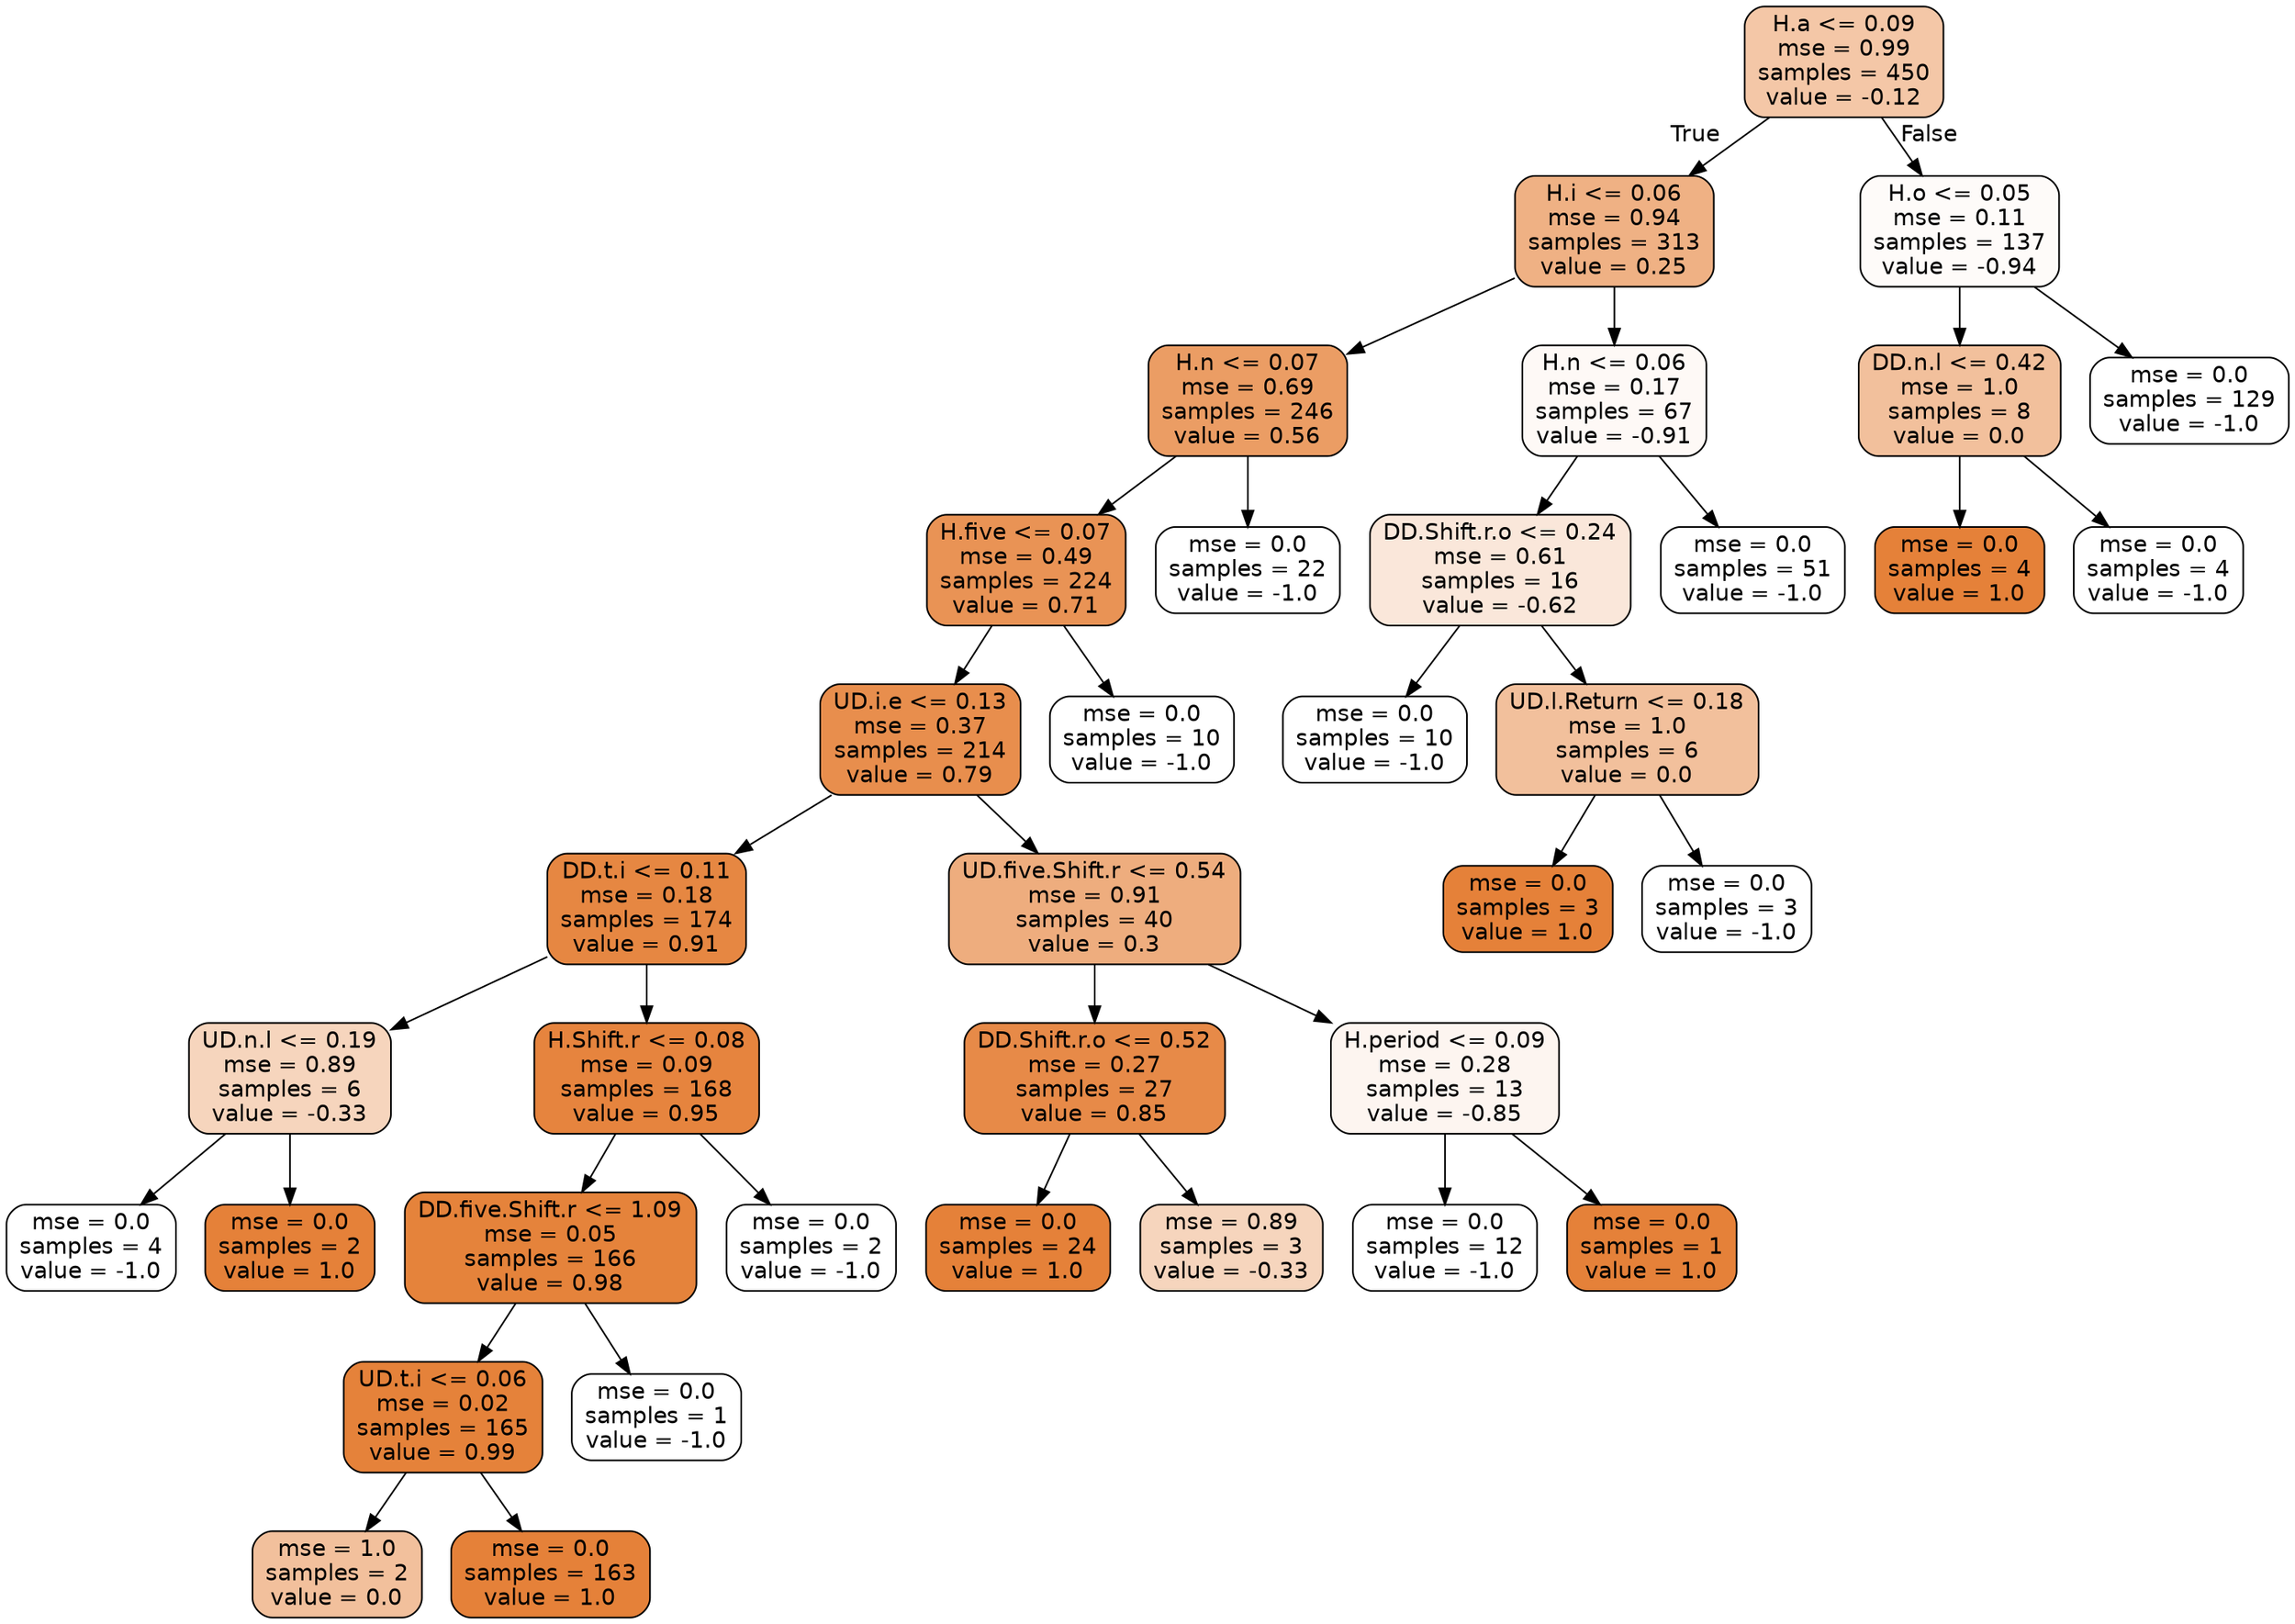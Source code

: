 digraph Tree {
node [shape=box, style="filled, rounded", color="black", fontname=helvetica] ;
edge [fontname=helvetica] ;
0 [label="H.a <= 0.09\nmse = 0.99\nsamples = 450\nvalue = -0.12", fillcolor="#f4c7a7"] ;
1 [label="H.i <= 0.06\nmse = 0.94\nsamples = 313\nvalue = 0.25", fillcolor="#efb184"] ;
0 -> 1 [labeldistance=2.5, labelangle=45, headlabel="True"] ;
2 [label="H.n <= 0.07\nmse = 0.69\nsamples = 246\nvalue = 0.56", fillcolor="#eb9d64"] ;
1 -> 2 ;
3 [label="H.five <= 0.07\nmse = 0.49\nsamples = 224\nvalue = 0.71", fillcolor="#e99355"] ;
2 -> 3 ;
4 [label="UD.i.e <= 0.13\nmse = 0.37\nsamples = 214\nvalue = 0.79", fillcolor="#e88e4d"] ;
3 -> 4 ;
5 [label="DD.t.i <= 0.11\nmse = 0.18\nsamples = 174\nvalue = 0.91", fillcolor="#e68742"] ;
4 -> 5 ;
6 [label="UD.n.l <= 0.19\nmse = 0.89\nsamples = 6\nvalue = -0.33", fillcolor="#f6d5bd"] ;
5 -> 6 ;
7 [label="mse = 0.0\nsamples = 4\nvalue = -1.0", fillcolor="#ffffff"] ;
6 -> 7 ;
8 [label="mse = 0.0\nsamples = 2\nvalue = 1.0", fillcolor="#e58139"] ;
6 -> 8 ;
9 [label="H.Shift.r <= 0.08\nmse = 0.09\nsamples = 168\nvalue = 0.95", fillcolor="#e6843e"] ;
5 -> 9 ;
10 [label="DD.five.Shift.r <= 1.09\nmse = 0.05\nsamples = 166\nvalue = 0.98", fillcolor="#e5833b"] ;
9 -> 10 ;
11 [label="UD.t.i <= 0.06\nmse = 0.02\nsamples = 165\nvalue = 0.99", fillcolor="#e5823a"] ;
10 -> 11 ;
12 [label="mse = 1.0\nsamples = 2\nvalue = 0.0", fillcolor="#f2c09c"] ;
11 -> 12 ;
13 [label="mse = 0.0\nsamples = 163\nvalue = 1.0", fillcolor="#e58139"] ;
11 -> 13 ;
14 [label="mse = 0.0\nsamples = 1\nvalue = -1.0", fillcolor="#ffffff"] ;
10 -> 14 ;
15 [label="mse = 0.0\nsamples = 2\nvalue = -1.0", fillcolor="#ffffff"] ;
9 -> 15 ;
16 [label="UD.five.Shift.r <= 0.54\nmse = 0.91\nsamples = 40\nvalue = 0.3", fillcolor="#eead7e"] ;
4 -> 16 ;
17 [label="DD.Shift.r.o <= 0.52\nmse = 0.27\nsamples = 27\nvalue = 0.85", fillcolor="#e78a48"] ;
16 -> 17 ;
18 [label="mse = 0.0\nsamples = 24\nvalue = 1.0", fillcolor="#e58139"] ;
17 -> 18 ;
19 [label="mse = 0.89\nsamples = 3\nvalue = -0.33", fillcolor="#f6d5bd"] ;
17 -> 19 ;
20 [label="H.period <= 0.09\nmse = 0.28\nsamples = 13\nvalue = -0.85", fillcolor="#fdf5f0"] ;
16 -> 20 ;
21 [label="mse = 0.0\nsamples = 12\nvalue = -1.0", fillcolor="#ffffff"] ;
20 -> 21 ;
22 [label="mse = 0.0\nsamples = 1\nvalue = 1.0", fillcolor="#e58139"] ;
20 -> 22 ;
23 [label="mse = 0.0\nsamples = 10\nvalue = -1.0", fillcolor="#ffffff"] ;
3 -> 23 ;
24 [label="mse = 0.0\nsamples = 22\nvalue = -1.0", fillcolor="#ffffff"] ;
2 -> 24 ;
25 [label="H.n <= 0.06\nmse = 0.17\nsamples = 67\nvalue = -0.91", fillcolor="#fef9f6"] ;
1 -> 25 ;
26 [label="DD.Shift.r.o <= 0.24\nmse = 0.61\nsamples = 16\nvalue = -0.62", fillcolor="#fae7da"] ;
25 -> 26 ;
27 [label="mse = 0.0\nsamples = 10\nvalue = -1.0", fillcolor="#ffffff"] ;
26 -> 27 ;
28 [label="UD.l.Return <= 0.18\nmse = 1.0\nsamples = 6\nvalue = 0.0", fillcolor="#f2c09c"] ;
26 -> 28 ;
29 [label="mse = 0.0\nsamples = 3\nvalue = 1.0", fillcolor="#e58139"] ;
28 -> 29 ;
30 [label="mse = 0.0\nsamples = 3\nvalue = -1.0", fillcolor="#ffffff"] ;
28 -> 30 ;
31 [label="mse = 0.0\nsamples = 51\nvalue = -1.0", fillcolor="#ffffff"] ;
25 -> 31 ;
32 [label="H.o <= 0.05\nmse = 0.11\nsamples = 137\nvalue = -0.94", fillcolor="#fefbf9"] ;
0 -> 32 [labeldistance=2.5, labelangle=-45, headlabel="False"] ;
33 [label="DD.n.l <= 0.42\nmse = 1.0\nsamples = 8\nvalue = 0.0", fillcolor="#f2c09c"] ;
32 -> 33 ;
34 [label="mse = 0.0\nsamples = 4\nvalue = 1.0", fillcolor="#e58139"] ;
33 -> 34 ;
35 [label="mse = 0.0\nsamples = 4\nvalue = -1.0", fillcolor="#ffffff"] ;
33 -> 35 ;
36 [label="mse = 0.0\nsamples = 129\nvalue = -1.0", fillcolor="#ffffff"] ;
32 -> 36 ;
}